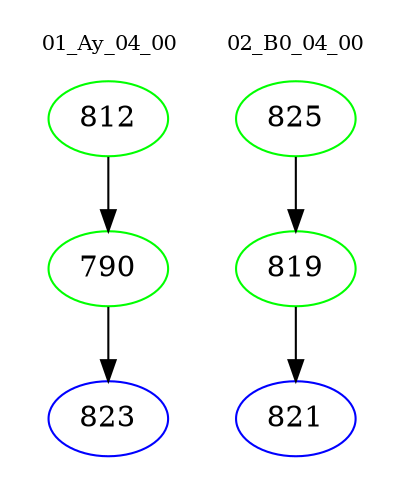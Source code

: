 digraph{
subgraph cluster_0 {
color = white
label = "01_Ay_04_00";
fontsize=10;
T0_812 [label="812", color="green"]
T0_812 -> T0_790 [color="black"]
T0_790 [label="790", color="green"]
T0_790 -> T0_823 [color="black"]
T0_823 [label="823", color="blue"]
}
subgraph cluster_1 {
color = white
label = "02_B0_04_00";
fontsize=10;
T1_825 [label="825", color="green"]
T1_825 -> T1_819 [color="black"]
T1_819 [label="819", color="green"]
T1_819 -> T1_821 [color="black"]
T1_821 [label="821", color="blue"]
}
}

